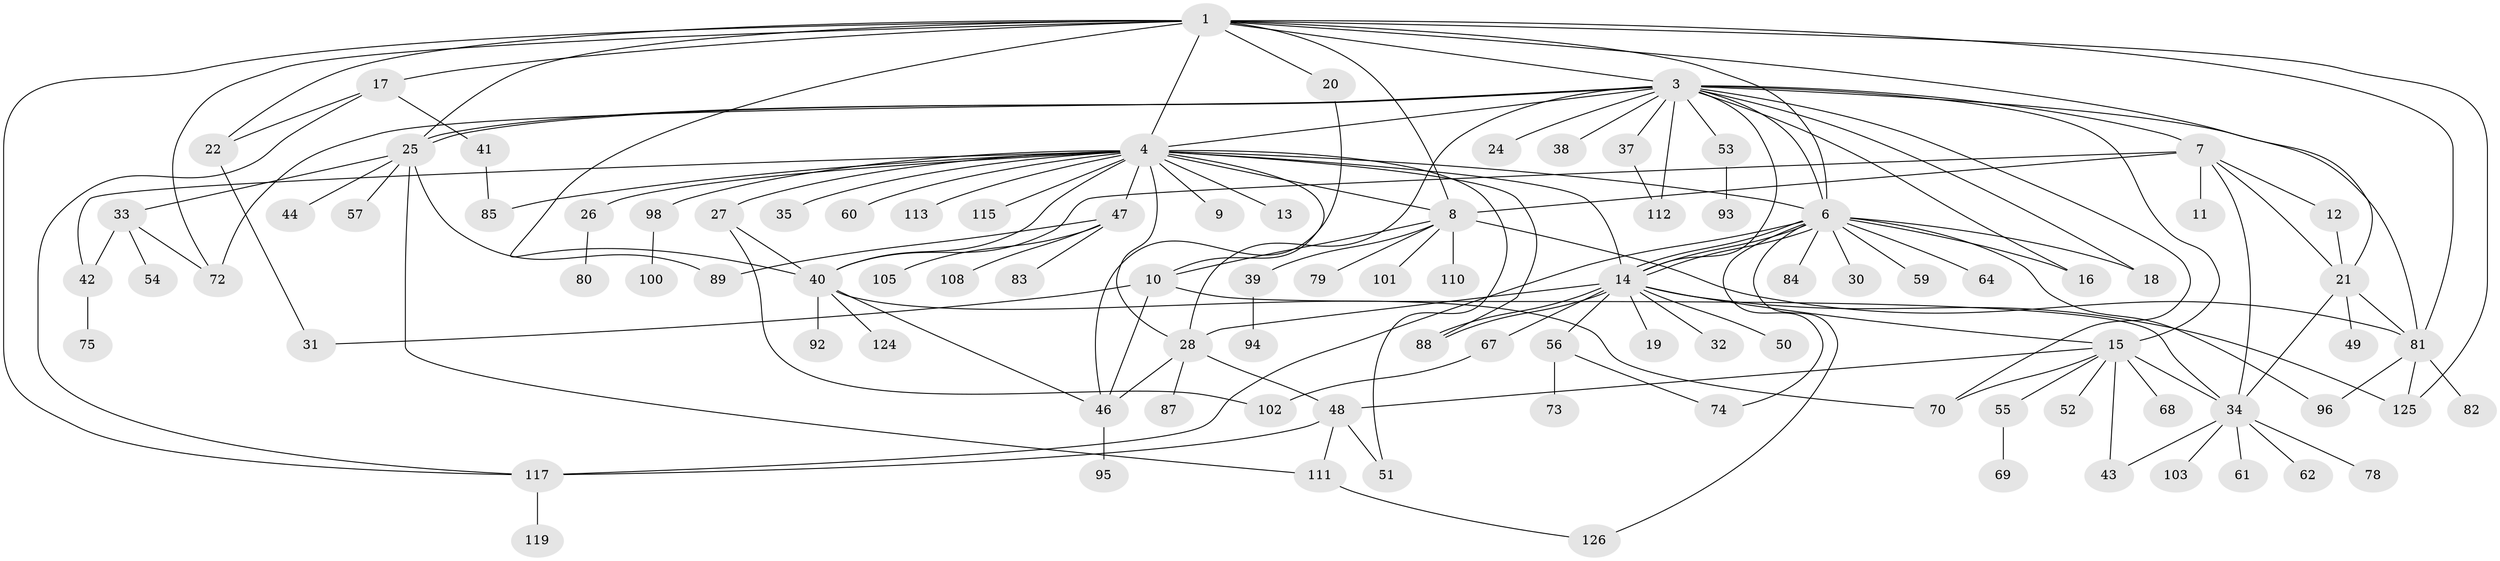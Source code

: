 // Generated by graph-tools (version 1.1) at 2025/23/03/03/25 07:23:49]
// undirected, 97 vertices, 152 edges
graph export_dot {
graph [start="1"]
  node [color=gray90,style=filled];
  1 [super="+2"];
  3 [super="+36"];
  4 [super="+5"];
  6 [super="+107"];
  7;
  8 [super="+63"];
  9;
  10;
  11;
  12;
  13;
  14 [super="+122"];
  15 [super="+97"];
  16;
  17 [super="+23"];
  18;
  19;
  20;
  21 [super="+29"];
  22 [super="+91"];
  24;
  25 [super="+99"];
  26;
  27 [super="+45"];
  28 [super="+106"];
  30;
  31;
  32;
  33 [super="+104"];
  34 [super="+123"];
  35;
  37;
  38;
  39;
  40 [super="+58"];
  41;
  42;
  43 [super="+116"];
  44;
  46 [super="+65"];
  47 [super="+71"];
  48 [super="+120"];
  49;
  50;
  51;
  52;
  53 [super="+66"];
  54;
  55 [super="+121"];
  56 [super="+109"];
  57;
  59;
  60 [super="+90"];
  61 [super="+77"];
  62;
  64;
  67;
  68;
  69;
  70 [super="+76"];
  72;
  73;
  74;
  75;
  78;
  79;
  80;
  81 [super="+86"];
  82;
  83;
  84;
  85;
  87;
  88;
  89;
  92;
  93;
  94;
  95;
  96;
  98;
  100;
  101;
  102;
  103;
  105;
  108;
  110;
  111;
  112 [super="+114"];
  113;
  115;
  117 [super="+118"];
  119;
  124;
  125;
  126;
  1 -- 4;
  1 -- 6;
  1 -- 3;
  1 -- 8;
  1 -- 72;
  1 -- 40;
  1 -- 17;
  1 -- 81;
  1 -- 20;
  1 -- 21;
  1 -- 22;
  1 -- 125;
  1 -- 25;
  1 -- 117;
  3 -- 6;
  3 -- 7;
  3 -- 14;
  3 -- 16;
  3 -- 18;
  3 -- 24;
  3 -- 25;
  3 -- 25;
  3 -- 28;
  3 -- 37;
  3 -- 38;
  3 -- 53;
  3 -- 70;
  3 -- 72;
  3 -- 81;
  3 -- 112;
  3 -- 4;
  3 -- 15;
  4 -- 14;
  4 -- 27;
  4 -- 35;
  4 -- 51;
  4 -- 60;
  4 -- 88;
  4 -- 98;
  4 -- 6;
  4 -- 8;
  4 -- 9;
  4 -- 10;
  4 -- 40;
  4 -- 42;
  4 -- 13;
  4 -- 47;
  4 -- 113;
  4 -- 115;
  4 -- 85;
  4 -- 26;
  4 -- 28;
  6 -- 14;
  6 -- 14;
  6 -- 14;
  6 -- 16;
  6 -- 18;
  6 -- 30;
  6 -- 59;
  6 -- 64;
  6 -- 74;
  6 -- 84;
  6 -- 96;
  6 -- 126;
  6 -- 117;
  7 -- 8;
  7 -- 11;
  7 -- 12;
  7 -- 34;
  7 -- 40;
  7 -- 21;
  8 -- 10;
  8 -- 39;
  8 -- 81;
  8 -- 101;
  8 -- 110;
  8 -- 79;
  10 -- 31;
  10 -- 34;
  10 -- 46;
  12 -- 21;
  14 -- 15;
  14 -- 19;
  14 -- 28;
  14 -- 32;
  14 -- 50;
  14 -- 56;
  14 -- 67;
  14 -- 88;
  14 -- 88;
  14 -- 125;
  15 -- 34;
  15 -- 43;
  15 -- 48;
  15 -- 52;
  15 -- 55;
  15 -- 68;
  15 -- 70;
  17 -- 117;
  17 -- 22;
  17 -- 41;
  20 -- 46;
  21 -- 34;
  21 -- 49;
  21 -- 81;
  22 -- 31;
  25 -- 33;
  25 -- 44;
  25 -- 57;
  25 -- 89;
  25 -- 111;
  26 -- 80;
  27 -- 40;
  27 -- 102;
  28 -- 87;
  28 -- 48;
  28 -- 46;
  33 -- 42;
  33 -- 54;
  33 -- 72;
  34 -- 61;
  34 -- 62;
  34 -- 78;
  34 -- 103;
  34 -- 43;
  37 -- 112;
  39 -- 94;
  40 -- 46;
  40 -- 92;
  40 -- 124;
  40 -- 70;
  41 -- 85;
  42 -- 75;
  46 -- 95;
  47 -- 105;
  47 -- 89;
  47 -- 83;
  47 -- 108;
  48 -- 51;
  48 -- 111;
  48 -- 117;
  53 -- 93;
  55 -- 69;
  56 -- 73;
  56 -- 74;
  67 -- 102;
  81 -- 82;
  81 -- 96;
  81 -- 125;
  98 -- 100;
  111 -- 126;
  117 -- 119;
}

